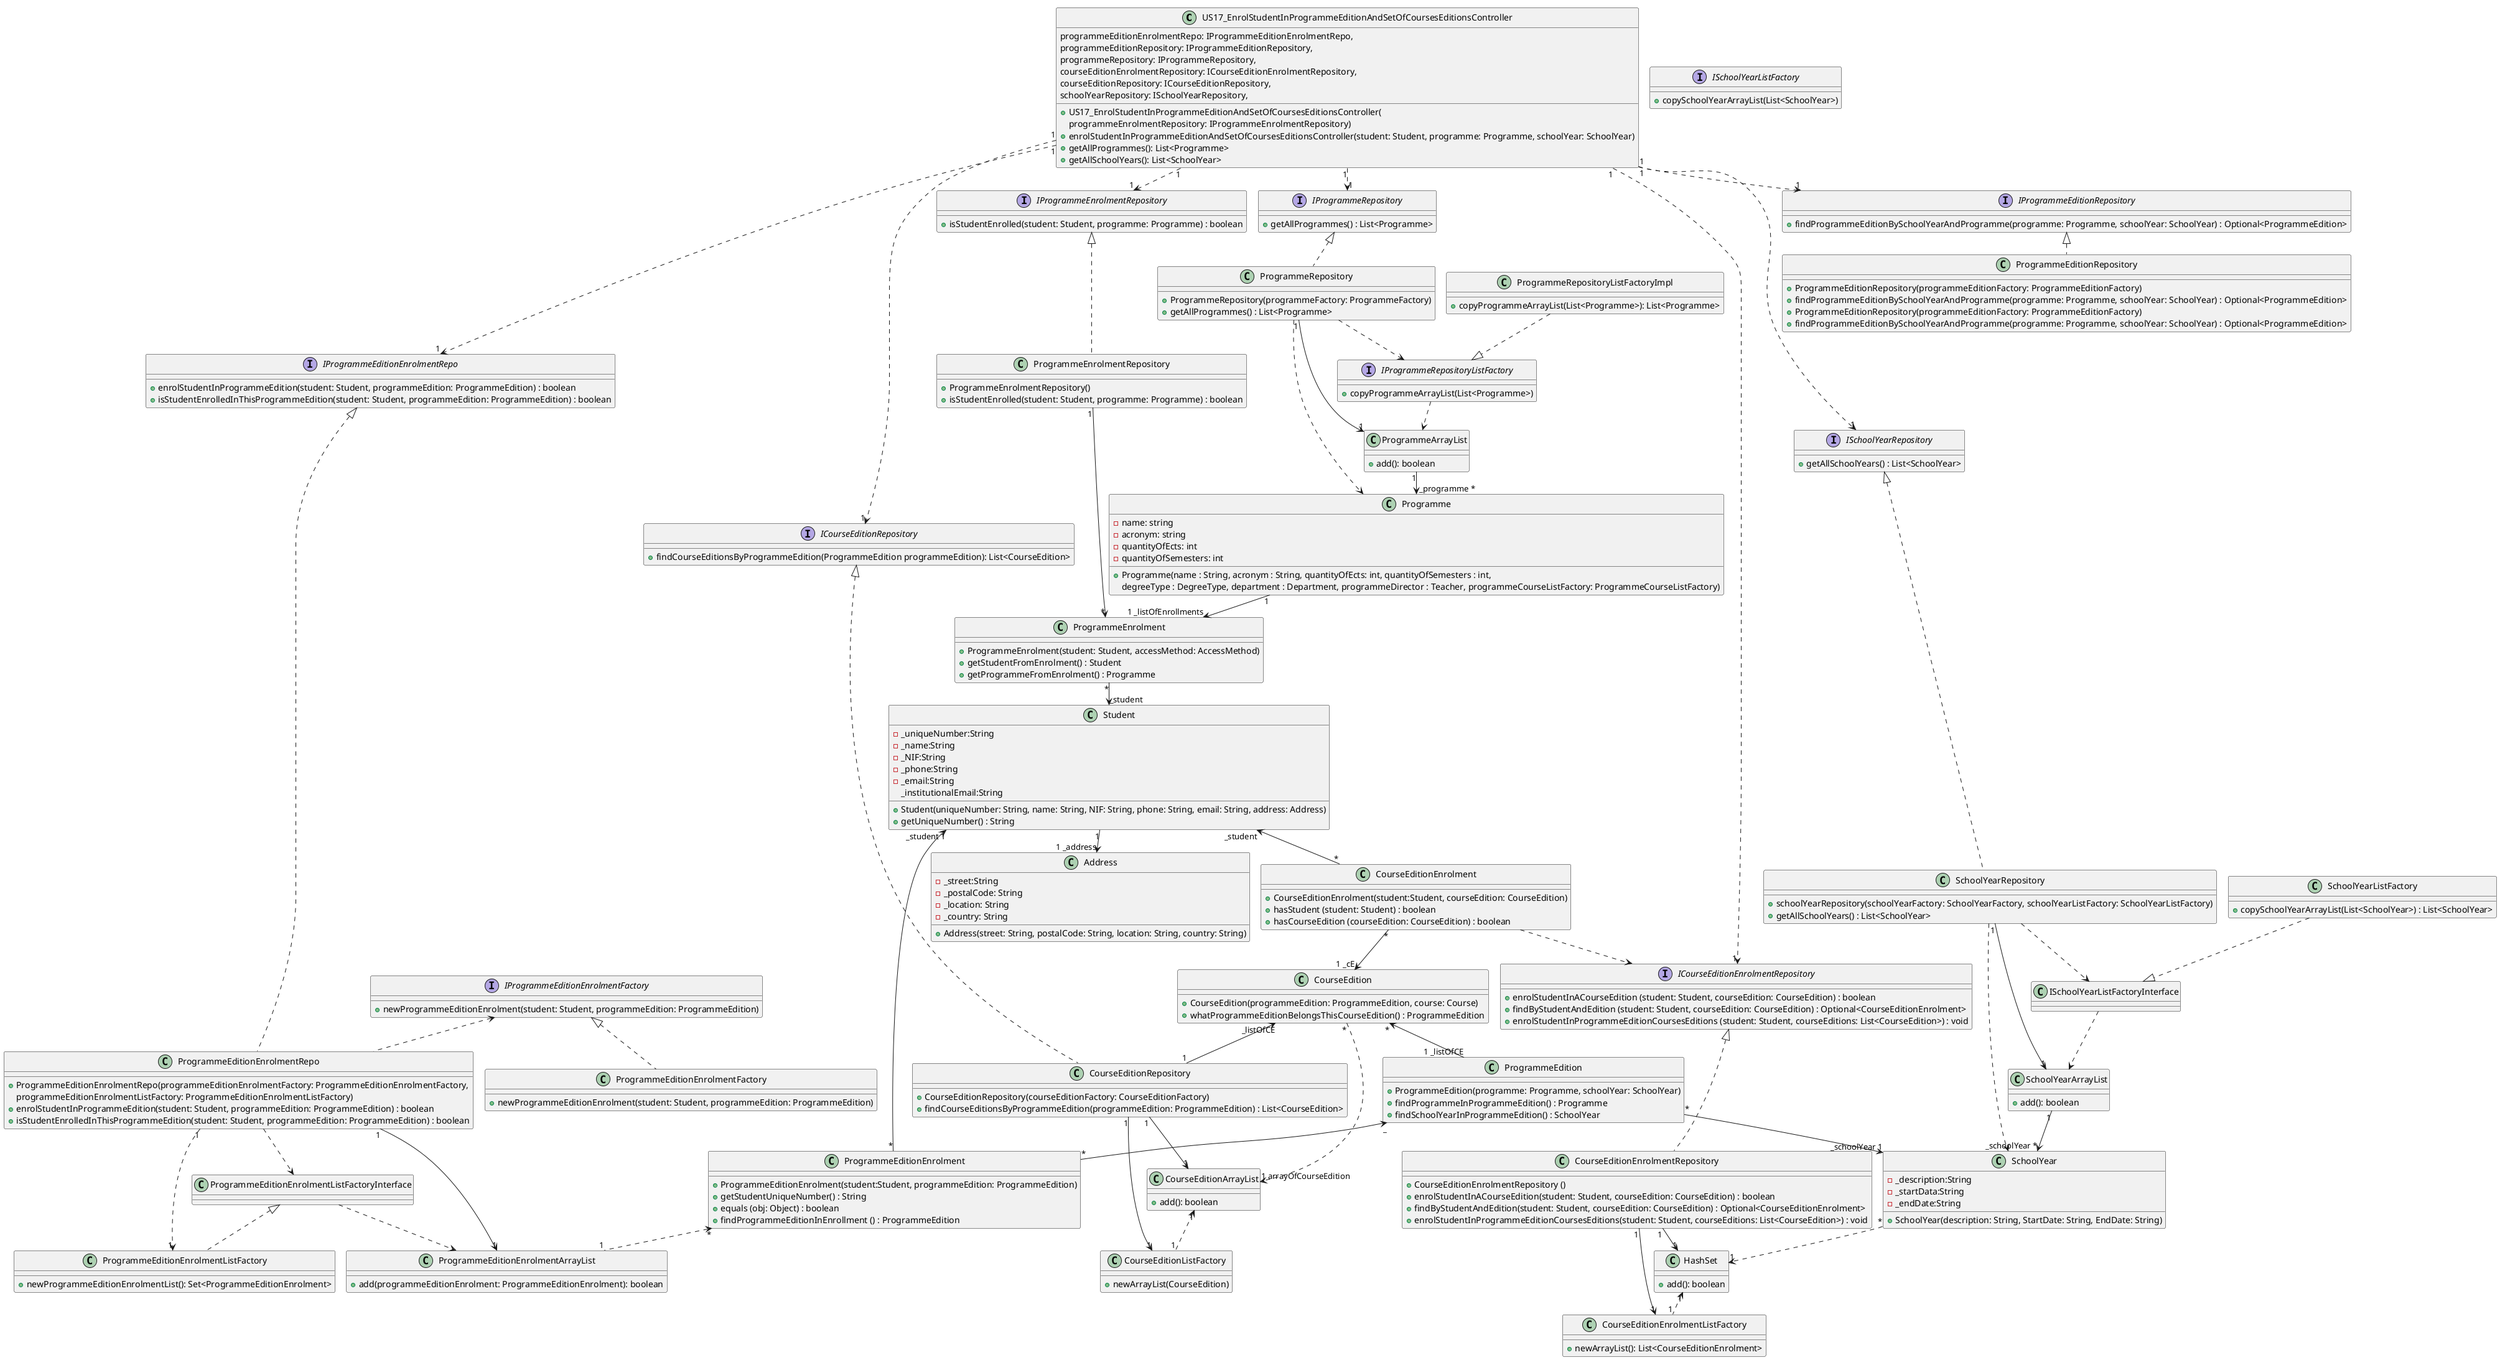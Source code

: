 @startuml
!pragma layout smetana
'left to right direction

class US17_EnrolStudentInProgrammeEditionAndSetOfCoursesEditionsController {
    +US17_EnrolStudentInProgrammeEditionAndSetOfCoursesEditionsController(
          programmeEditionEnrolmentRepo: IProgrammeEditionEnrolmentRepo,
          programmeEditionRepository: IProgrammeEditionRepository,
          programmeRepository: IProgrammeRepository,
          courseEditionEnrolmentRepository: ICourseEditionEnrolmentRepository,
          courseEditionRepository: ICourseEditionRepository,
          schoolYearRepository: ISchoolYearRepository,
          programmeEnrolmentRepository: IProgrammeEnrolmentRepository)
    +enrolStudentInProgrammeEditionAndSetOfCoursesEditionsController(student: Student, programme: Programme, schoolYear: SchoolYear)
    +getAllProgrammes(): List<Programme>
    +getAllSchoolYears(): List<SchoolYear>
}

' Interfaces dos repositórios
interface IProgrammeEditionEnrolmentRepo {
    +enrolStudentInProgrammeEdition(student: Student, programmeEdition: ProgrammeEdition) : boolean
    +isStudentEnrolledInThisProgrammeEdition(student: Student, programmeEdition: ProgrammeEdition) : boolean
}

interface IProgrammeEditionRepository {
    +findProgrammeEditionBySchoolYearAndProgramme(programme: Programme, schoolYear: SchoolYear) : Optional<ProgrammeEdition>
}

interface IProgrammeRepository {
    +getAllProgrammes() : List<Programme>
}

interface ICourseEditionEnrolmentRepository {
    +enrolStudentInACourseEdition (student: Student, courseEdition: CourseEdition) : boolean
    +findByStudentAndEdition (student: Student, courseEdition: CourseEdition) : Optional<CourseEditionEnrolment>
    +enrolStudentInProgrammeEditionCoursesEditions (student: Student, courseEditions: List<CourseEdition>) : void
}

interface ICourseEditionRepository {
    +findCourseEditionsByProgrammeEdition(ProgrammeEdition programmeEdition): List<CourseEdition>
}

interface ISchoolYearRepository {
    +getAllSchoolYears() : List<SchoolYear>
}

interface IProgrammeEnrolmentRepository {
    +isStudentEnrolled(student: Student, programme: Programme) : boolean
}



' Repositórios concretos e suas implementações
class ProgrammeEditionEnrolmentRepo {
    +ProgrammeEditionEnrolmentRepo(programmeEditionEnrolmentFactory: ProgrammeEditionEnrolmentFactory,
          programmeEditionEnrolmentListFactory: ProgrammeEditionEnrolmentListFactory)
    +enrolStudentInProgrammeEdition(student: Student, programmeEdition: ProgrammeEdition) : boolean
    +isStudentEnrolledInThisProgrammeEdition(student: Student, programmeEdition: ProgrammeEdition) : boolean
}

class ProgrammeEditionRepository {
    +ProgrammeEditionRepository(programmeEditionFactory: ProgrammeEditionFactory)
    +findProgrammeEditionBySchoolYearAndProgramme(programme: Programme, schoolYear: SchoolYear) : Optional<ProgrammeEdition>
}

class ProgrammeRepository {
    +ProgrammeRepository(programmeFactory: ProgrammeFactory)
    +getAllProgrammes() : List<Programme>
}

class CourseEditionEnrolmentRepository {
    +CourseEditionEnrolmentRepository ()
    +enrolStudentInACourseEdition(student: Student, courseEdition: CourseEdition) : boolean
    +findByStudentAndEdition(student: Student, courseEdition: CourseEdition) : Optional<CourseEditionEnrolment>
    +enrolStudentInProgrammeEditionCoursesEditions(student: Student, courseEditions: List<CourseEdition>) : void
}

class CourseEditionRepository {
    +CourseEditionRepository(courseEditionFactory: CourseEditionFactory)
    +findCourseEditionsByProgrammeEdition(programmeEdition: ProgrammeEdition) : List<CourseEdition>
}

class SchoolYearRepository {
    +schoolYearRepository(schoolYearFactory: SchoolYearFactory, schoolYearListFactory: SchoolYearListFactory)
    +getAllSchoolYears() : List<SchoolYear>
}

class ProgrammeEnrolmentRepository {
    +ProgrammeEnrolmentRepository()
    +isStudentEnrolled(student: Student, programme: Programme) : boolean
}

' Ligações entre interfaces e repositórios concretos (implementações)
IProgrammeEditionEnrolmentRepo <|.. ProgrammeEditionEnrolmentRepo
IProgrammeEditionRepository <|.. ProgrammeEditionRepository
IProgrammeRepository <|.. ProgrammeRepository
ICourseEditionEnrolmentRepository <|.. CourseEditionEnrolmentRepository
ICourseEditionRepository <|.. CourseEditionRepository
ISchoolYearRepository <|.. SchoolYearRepository
IProgrammeEnrolmentRepository <|.. ProgrammeEnrolmentRepository

' Resto do diagrama permanece igual (entidades, factories, etc.)
class CourseEditionEnrolment {
    +CourseEditionEnrolment(student:Student, courseEdition: CourseEdition)
    +hasStudent (student: Student) : boolean
    +hasCourseEdition (courseEdition: CourseEdition) : boolean
}

class CourseEditionEnrolmentListFactory {
    +newArrayList(): List<CourseEditionEnrolment>
}

class HashSet{
    + add(): boolean
}

class ProgrammeEditionEnrolment {
    +ProgrammeEditionEnrolment(student:Student, programmeEdition: ProgrammeEdition)
    +getStudentUniqueNumber() : String
    +equals (obj: Object) : boolean
    +findProgrammeEditionInEnrollment () : ProgrammeEdition
}

class ProgrammeEditionEnrolmentFactory {
    +newProgrammeEditionEnrolment(student: Student, programmeEdition: ProgrammeEdition)
}

interface IProgrammeEditionEnrolmentFactory{
    +newProgrammeEditionEnrolment(student: Student, programmeEdition: ProgrammeEdition)
}

class ProgrammeEditionEnrolmentListFactory{
    +newProgrammeEditionEnrolmentList(): Set<ProgrammeEditionEnrolment>
}

class ProgrammeEditionEnrolmentArrayList{
     +add(programmeEditionEnrolment: ProgrammeEditionEnrolment): boolean
}

class Programme {
     - name: string
     - acronym: string
     - quantityOfEcts: int
     - quantityOfSemesters: int
     + Programme(name : String, acronym : String, quantityOfEcts: int, quantityOfSemesters : int,
          degreeType : DegreeType, department : Department, programmeDirector : Teacher, programmeCourseListFactory: ProgrammeCourseListFactory)
 }

class ProgrammeRepositoryListFactoryImpl {
    +copyProgrammeArrayList(List<Programme>): List<Programme>
}

interface IProgrammeRepositoryListFactory {
    +copyProgrammeArrayList(List<Programme>)
}

class ProgrammeArrayList {
    +add(): boolean
}

class SchoolYear {
    -_description:String
    -_startData:String
    -_endDate:String
    +SchoolYear(description: String, StartDate: String, EndDate: String)
}

class SchoolYearListFactory {
    +copySchoolYearArrayList(List<SchoolYear>) : List<SchoolYear>
}

class SchoolYearArrayList {
    +add(): boolean
}

interface ISchoolYearListFactory {
    +copySchoolYearArrayList(List<SchoolYear>)
}

class ProgrammeEnrolment {
    +ProgrammeEnrolment(student: Student, accessMethod: AccessMethod)
    +getStudentFromEnrolment() : Student
    +getProgrammeFromEnrolment() : Programme
}

class Student {
    -_uniqueNumber:String
    -_name:String
    -_NIF:String
    -_phone:String
    -_email:String
    _institutionalEmail:String
    +Student(uniqueNumber: String, name: String, NIF: String, phone: String, email: String, address: Address)
    +getUniqueNumber() : String
}

class Address {
     -_street:String
     -_postalCode: String
     -_location: String
     -_country: String
     +Address(street: String, postalCode: String, location: String, country: String)
}

class CourseEdition {
    +CourseEdition(programmeEdition: ProgrammeEdition, course: Course)
    +whatProgrammeEditionBelongsThisCourseEdition() : ProgrammeEdition
}

class CourseEditionListFactory{
    +newArrayList(CourseEdition)
}

class CourseEditionArrayList{
     +add(): boolean
}

class ProgrammeEdition {
    +ProgrammeEdition(programme: Programme, schoolYear: SchoolYear)
    +findProgrammeInProgrammeEdition() : Programme
    +findSchoolYearInProgrammeEdition() : SchoolYear
}

class ProgrammeEditionRepository {
    +ProgrammeEditionRepository(programmeEditionFactory: ProgrammeEditionFactory)
    +findProgrammeEditionBySchoolYearAndProgramme(programme: Programme, schoolYear: SchoolYear) : Optional<ProgrammeEdition>
}

' Controller - interfacesRepo
US17_EnrolStudentInProgrammeEditionAndSetOfCoursesEditionsController "1" ..> "1" IProgrammeEditionEnrolmentRepo
US17_EnrolStudentInProgrammeEditionAndSetOfCoursesEditionsController "1" ..> "1" IProgrammeEditionRepository
US17_EnrolStudentInProgrammeEditionAndSetOfCoursesEditionsController "1" ..> "1" IProgrammeRepository
US17_EnrolStudentInProgrammeEditionAndSetOfCoursesEditionsController "1" ..> "1" ICourseEditionEnrolmentRepository
US17_EnrolStudentInProgrammeEditionAndSetOfCoursesEditionsController "1" ..> "1" ICourseEditionRepository
US17_EnrolStudentInProgrammeEditionAndSetOfCoursesEditionsController "1" ..> "1" ISchoolYearRepository
US17_EnrolStudentInProgrammeEditionAndSetOfCoursesEditionsController "1" ..> "1" IProgrammeEnrolmentRepository

' Other connections
Student "1" --> "1 _address" Address
Student "_student" <-u- "*" ProgrammeEnrolment
Programme "1" --> "1 _listOfEnrollments" ProgrammeEnrolment
ProgrammeEdition "*" --> "_schoolYear 1" SchoolYear
CourseEditionRepository "1" -u-> "_listOfCE" CourseEdition
CourseEditionRepository "1" -u-> "1" CourseEditionListFactory
CourseEditionRepository "1" --> "1" CourseEditionArrayList
CourseEditionArrayList "1" <.. "1" CourseEditionListFactory
CourseEditionArrayList "1 arrayOfCourseEdition" <.u. "*" CourseEdition
Student "_student" <-- "*" CourseEditionEnrolment
CourseEditionEnrolment " " ..> " " ICourseEditionEnrolmentRepository
CourseEditionEnrolmentRepository "1" --> "1" CourseEditionEnrolmentListFactory
CourseEditionEnrolmentRepository "1" --> "1" HashSet
HashSet "1" <.. "1" CourseEditionEnrolmentListFactory
HashSet "1" <.u. "*" SchoolYear
CourseEditionEnrolment "*" --> "1 _cE" CourseEdition
ProgrammeEdition "_" <-- "*" ProgrammeEditionEnrolment
ProgrammeEditionEnrolment "*" --> "_student 1" Student
ProgrammeEditionEnrolmentRepo "1" --> "1" ProgrammeEditionEnrolmentArrayList
IProgrammeEditionEnrolmentFactory <.. ProgrammeEditionEnrolmentRepo
ProgrammeEditionEnrolmentArrayList "1" .u.> "*" ProgrammeEditionEnrolment
ProgrammeEditionEnrolmentRepo "1" ..> "1" ProgrammeEditionEnrolmentListFactory
ProgrammeEditionEnrolmentRepo ..> ProgrammeEditionEnrolmentListFactoryInterface
ProgrammeEditionEnrolmentListFactoryInterface ..> ProgrammeEditionEnrolmentArrayList
CourseEdition "*" <-- "1 _listOfCE" ProgrammeEdition
IProgrammeEditionEnrolmentFactory <|.. ProgrammeEditionEnrolmentFactory
ProgrammeEditionEnrolmentListFactoryInterface <|.. ProgrammeEditionEnrolmentListFactory
ProgrammeEnrolmentRepository "1" --> "*" ProgrammeEnrolment
ProgrammeRepository ..> IProgrammeRepositoryListFactory
ProgrammeRepository ..> Programme
ProgrammeRepository "1" --> "1" ProgrammeArrayList
ProgrammeArrayList "1" --> " _programme *" Programme
IProgrammeRepositoryListFactory ..> ProgrammeArrayList
ProgrammeRepositoryListFactoryImpl ..|> IProgrammeRepositoryListFactory
SchoolYearRepository ..> ISchoolYearListFactoryInterface
SchoolYearListFactory ..|> ISchoolYearListFactoryInterface
ISchoolYearListFactoryInterface ..> SchoolYearArrayList
SchoolYearRepository ..> SchoolYear
SchoolYearRepository "1" --> "1" SchoolYearArrayList
SchoolYearArrayList "1" --> " _schoolYear *" SchoolYear

@enduml
